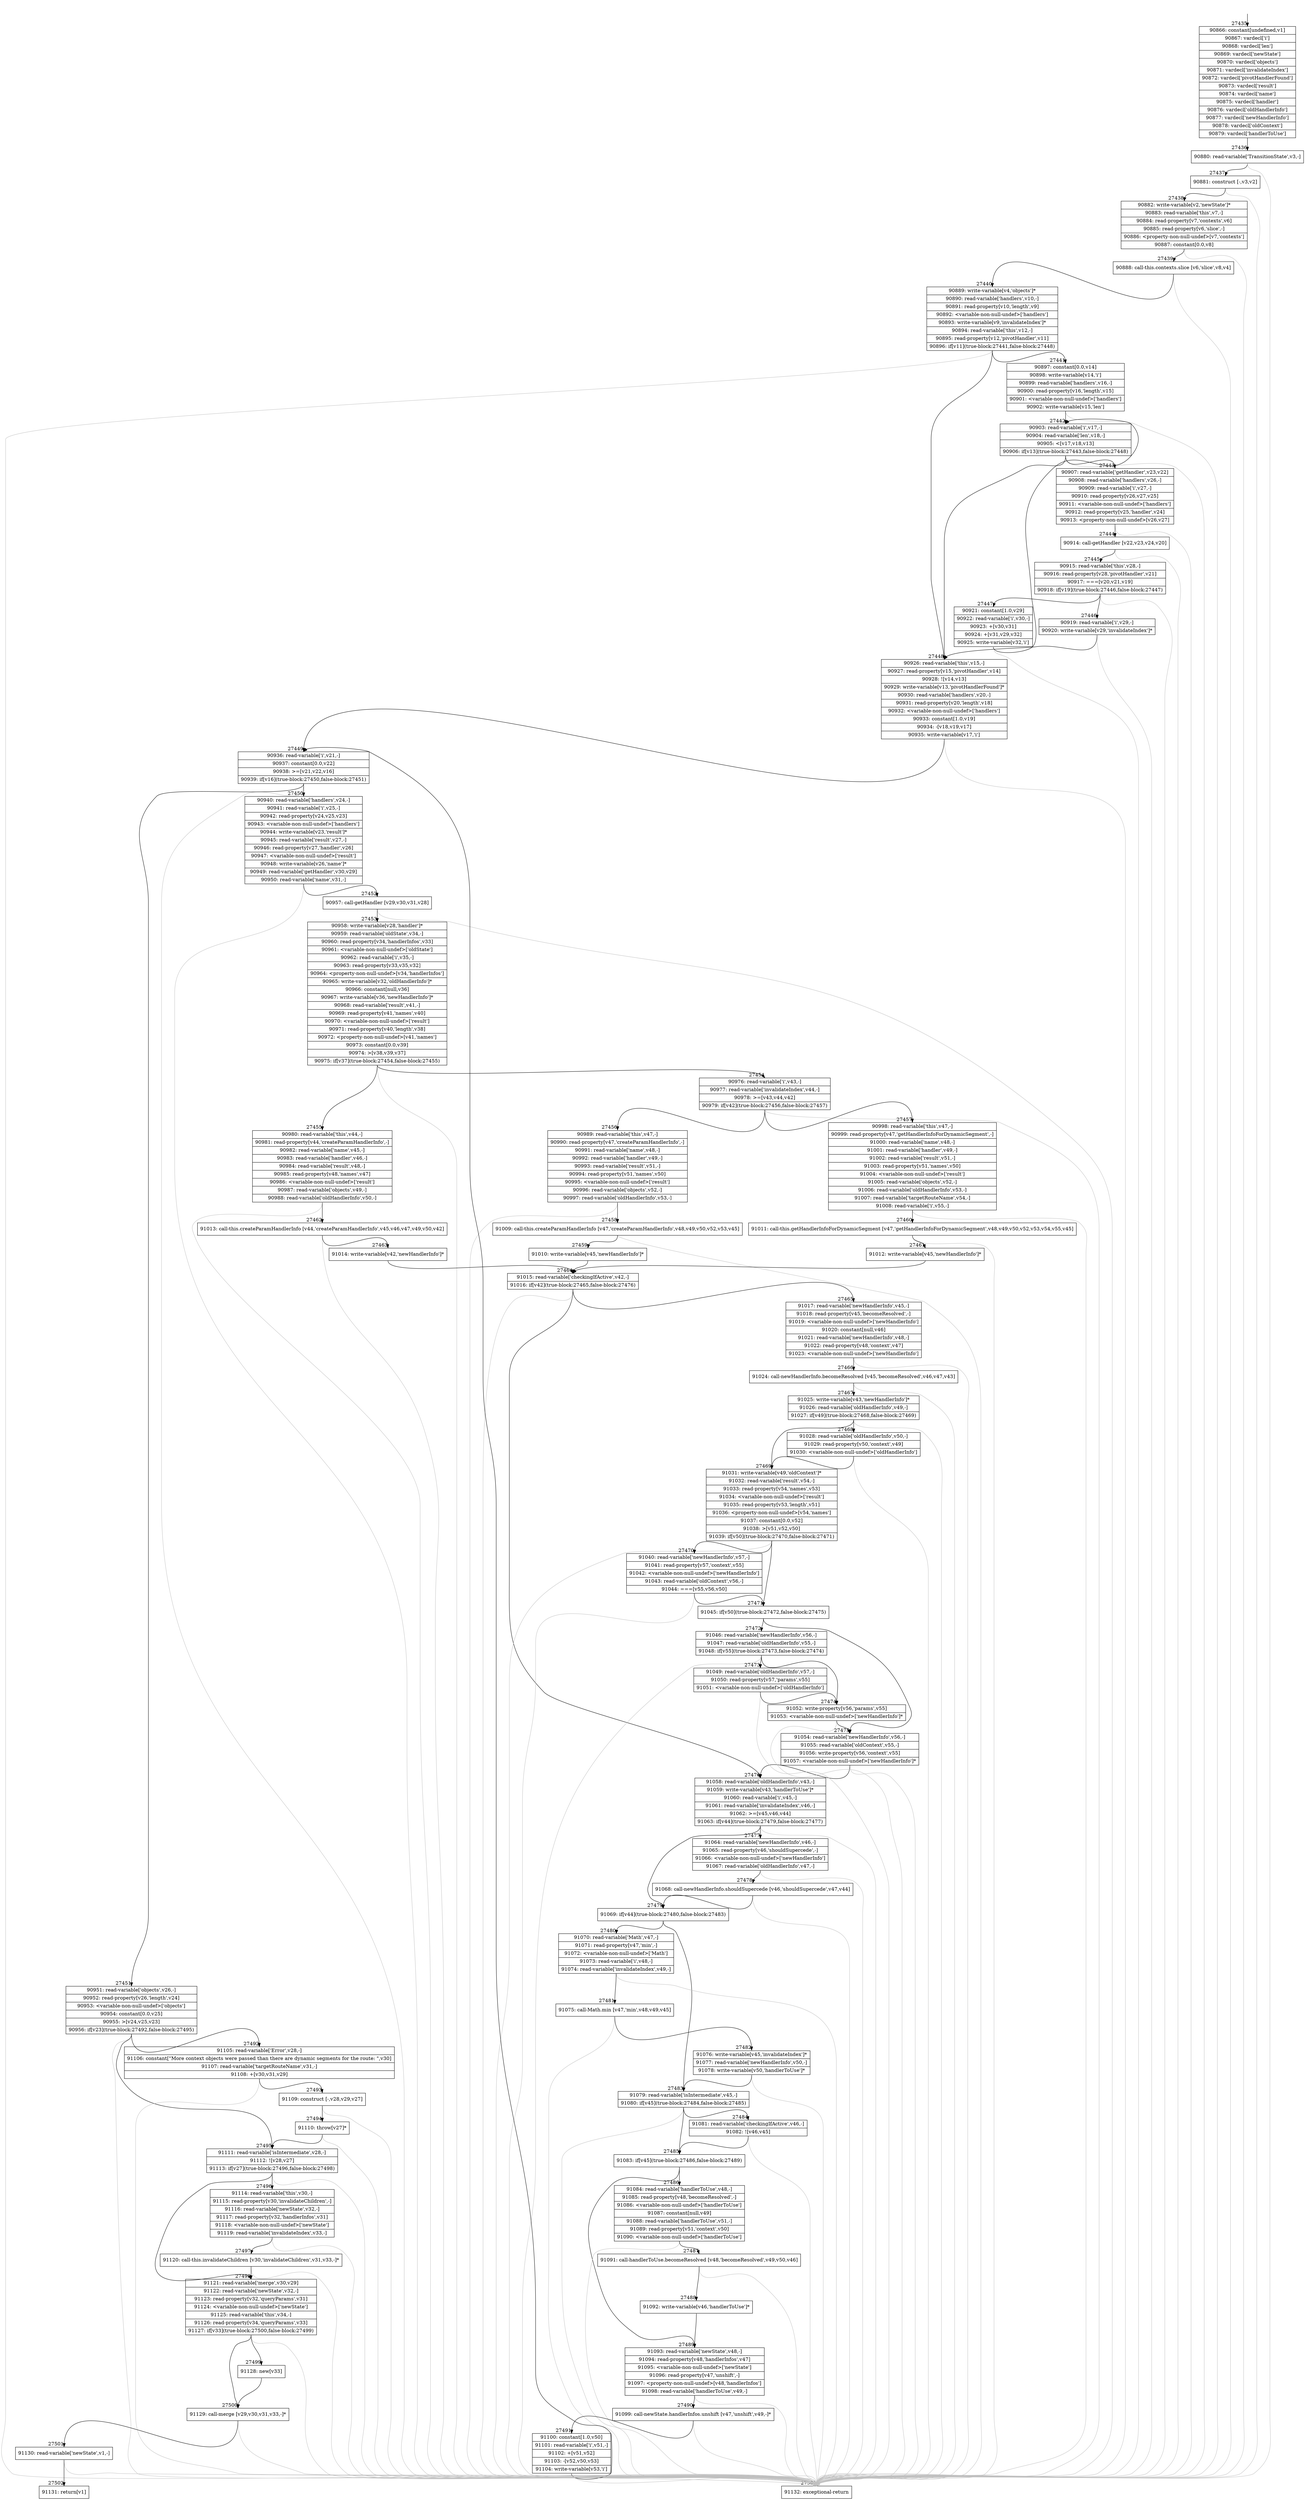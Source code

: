 digraph {
rankdir="TD"
BB_entry2397[shape=none,label=""];
BB_entry2397 -> BB27435 [tailport=s, headport=n, headlabel="    27435"]
BB27435 [shape=record label="{90866: constant[undefined,v1]|90867: vardecl['i']|90868: vardecl['len']|90869: vardecl['newState']|90870: vardecl['objects']|90871: vardecl['invalidateIndex']|90872: vardecl['pivotHandlerFound']|90873: vardecl['result']|90874: vardecl['name']|90875: vardecl['handler']|90876: vardecl['oldHandlerInfo']|90877: vardecl['newHandlerInfo']|90878: vardecl['oldContext']|90879: vardecl['handlerToUse']}" ] 
BB27435 -> BB27436 [tailport=s, headport=n, headlabel="      27436"]
BB27436 [shape=record label="{90880: read-variable['TransitionState',v3,-]}" ] 
BB27436 -> BB27437 [tailport=s, headport=n, headlabel="      27437"]
BB27436 -> BB27503 [tailport=s, headport=n, color=gray, headlabel="      27503"]
BB27437 [shape=record label="{90881: construct [-,v3,v2]}" ] 
BB27437 -> BB27438 [tailport=s, headport=n, headlabel="      27438"]
BB27437 -> BB27503 [tailport=s, headport=n, color=gray]
BB27438 [shape=record label="{90882: write-variable[v2,'newState']*|90883: read-variable['this',v7,-]|90884: read-property[v7,'contexts',v6]|90885: read-property[v6,'slice',-]|90886: \<property-non-null-undef\>[v7,'contexts']|90887: constant[0.0,v8]}" ] 
BB27438 -> BB27439 [tailport=s, headport=n, headlabel="      27439"]
BB27438 -> BB27503 [tailport=s, headport=n, color=gray]
BB27439 [shape=record label="{90888: call-this.contexts.slice [v6,'slice',v8,v4]}" ] 
BB27439 -> BB27440 [tailport=s, headport=n, headlabel="      27440"]
BB27439 -> BB27503 [tailport=s, headport=n, color=gray]
BB27440 [shape=record label="{90889: write-variable[v4,'objects']*|90890: read-variable['handlers',v10,-]|90891: read-property[v10,'length',v9]|90892: \<variable-non-null-undef\>['handlers']|90893: write-variable[v9,'invalidateIndex']*|90894: read-variable['this',v12,-]|90895: read-property[v12,'pivotHandler',v11]|90896: if[v11](true-block:27441,false-block:27448)}" ] 
BB27440 -> BB27441 [tailport=s, headport=n, headlabel="      27441"]
BB27440 -> BB27448 [tailport=s, headport=n, headlabel="      27448"]
BB27440 -> BB27503 [tailport=s, headport=n, color=gray]
BB27441 [shape=record label="{90897: constant[0.0,v14]|90898: write-variable[v14,'i']|90899: read-variable['handlers',v16,-]|90900: read-property[v16,'length',v15]|90901: \<variable-non-null-undef\>['handlers']|90902: write-variable[v15,'len']}" ] 
BB27441 -> BB27442 [tailport=s, headport=n, headlabel="      27442"]
BB27441 -> BB27503 [tailport=s, headport=n, color=gray]
BB27442 [shape=record label="{90903: read-variable['i',v17,-]|90904: read-variable['len',v18,-]|90905: \<[v17,v18,v13]|90906: if[v13](true-block:27443,false-block:27448)}" ] 
BB27442 -> BB27443 [tailport=s, headport=n, headlabel="      27443"]
BB27442 -> BB27448 [tailport=s, headport=n]
BB27442 -> BB27503 [tailport=s, headport=n, color=gray]
BB27443 [shape=record label="{90907: read-variable['getHandler',v23,v22]|90908: read-variable['handlers',v26,-]|90909: read-variable['i',v27,-]|90910: read-property[v26,v27,v25]|90911: \<variable-non-null-undef\>['handlers']|90912: read-property[v25,'handler',v24]|90913: \<property-non-null-undef\>[v26,v27]}" ] 
BB27443 -> BB27444 [tailport=s, headport=n, headlabel="      27444"]
BB27443 -> BB27503 [tailport=s, headport=n, color=gray]
BB27444 [shape=record label="{90914: call-getHandler [v22,v23,v24,v20]}" ] 
BB27444 -> BB27445 [tailport=s, headport=n, headlabel="      27445"]
BB27444 -> BB27503 [tailport=s, headport=n, color=gray]
BB27445 [shape=record label="{90915: read-variable['this',v28,-]|90916: read-property[v28,'pivotHandler',v21]|90917: ===[v20,v21,v19]|90918: if[v19](true-block:27446,false-block:27447)}" ] 
BB27445 -> BB27446 [tailport=s, headport=n, headlabel="      27446"]
BB27445 -> BB27447 [tailport=s, headport=n, headlabel="      27447"]
BB27445 -> BB27503 [tailport=s, headport=n, color=gray]
BB27446 [shape=record label="{90919: read-variable['i',v29,-]|90920: write-variable[v29,'invalidateIndex']*}" ] 
BB27446 -> BB27448 [tailport=s, headport=n]
BB27446 -> BB27503 [tailport=s, headport=n, color=gray]
BB27447 [shape=record label="{90921: constant[1.0,v29]|90922: read-variable['i',v30,-]|90923: +[v30,v31]|90924: +[v31,v29,v32]|90925: write-variable[v32,'i']}" ] 
BB27447 -> BB27442 [tailport=s, headport=n]
BB27447 -> BB27503 [tailport=s, headport=n, color=gray]
BB27448 [shape=record label="{90926: read-variable['this',v15,-]|90927: read-property[v15,'pivotHandler',v14]|90928: ![v14,v13]|90929: write-variable[v13,'pivotHandlerFound']*|90930: read-variable['handlers',v20,-]|90931: read-property[v20,'length',v18]|90932: \<variable-non-null-undef\>['handlers']|90933: constant[1.0,v19]|90934: -[v18,v19,v17]|90935: write-variable[v17,'i']}" ] 
BB27448 -> BB27449 [tailport=s, headport=n, headlabel="      27449"]
BB27448 -> BB27503 [tailport=s, headport=n, color=gray]
BB27449 [shape=record label="{90936: read-variable['i',v21,-]|90937: constant[0.0,v22]|90938: \>=[v21,v22,v16]|90939: if[v16](true-block:27450,false-block:27451)}" ] 
BB27449 -> BB27450 [tailport=s, headport=n, headlabel="      27450"]
BB27449 -> BB27451 [tailport=s, headport=n, headlabel="      27451"]
BB27449 -> BB27503 [tailport=s, headport=n, color=gray]
BB27450 [shape=record label="{90940: read-variable['handlers',v24,-]|90941: read-variable['i',v25,-]|90942: read-property[v24,v25,v23]|90943: \<variable-non-null-undef\>['handlers']|90944: write-variable[v23,'result']*|90945: read-variable['result',v27,-]|90946: read-property[v27,'handler',v26]|90947: \<variable-non-null-undef\>['result']|90948: write-variable[v26,'name']*|90949: read-variable['getHandler',v30,v29]|90950: read-variable['name',v31,-]}" ] 
BB27450 -> BB27452 [tailport=s, headport=n, headlabel="      27452"]
BB27450 -> BB27503 [tailport=s, headport=n, color=gray]
BB27451 [shape=record label="{90951: read-variable['objects',v26,-]|90952: read-property[v26,'length',v24]|90953: \<variable-non-null-undef\>['objects']|90954: constant[0.0,v25]|90955: \>[v24,v25,v23]|90956: if[v23](true-block:27492,false-block:27495)}" ] 
BB27451 -> BB27492 [tailport=s, headport=n, headlabel="      27492"]
BB27451 -> BB27495 [tailport=s, headport=n, headlabel="      27495"]
BB27451 -> BB27503 [tailport=s, headport=n, color=gray]
BB27452 [shape=record label="{90957: call-getHandler [v29,v30,v31,v28]}" ] 
BB27452 -> BB27453 [tailport=s, headport=n, headlabel="      27453"]
BB27452 -> BB27503 [tailport=s, headport=n, color=gray]
BB27453 [shape=record label="{90958: write-variable[v28,'handler']*|90959: read-variable['oldState',v34,-]|90960: read-property[v34,'handlerInfos',v33]|90961: \<variable-non-null-undef\>['oldState']|90962: read-variable['i',v35,-]|90963: read-property[v33,v35,v32]|90964: \<property-non-null-undef\>[v34,'handlerInfos']|90965: write-variable[v32,'oldHandlerInfo']*|90966: constant[null,v36]|90967: write-variable[v36,'newHandlerInfo']*|90968: read-variable['result',v41,-]|90969: read-property[v41,'names',v40]|90970: \<variable-non-null-undef\>['result']|90971: read-property[v40,'length',v38]|90972: \<property-non-null-undef\>[v41,'names']|90973: constant[0.0,v39]|90974: \>[v38,v39,v37]|90975: if[v37](true-block:27454,false-block:27455)}" ] 
BB27453 -> BB27454 [tailport=s, headport=n, headlabel="      27454"]
BB27453 -> BB27455 [tailport=s, headport=n, headlabel="      27455"]
BB27453 -> BB27503 [tailport=s, headport=n, color=gray]
BB27454 [shape=record label="{90976: read-variable['i',v43,-]|90977: read-variable['invalidateIndex',v44,-]|90978: \>=[v43,v44,v42]|90979: if[v42](true-block:27456,false-block:27457)}" ] 
BB27454 -> BB27456 [tailport=s, headport=n, headlabel="      27456"]
BB27454 -> BB27457 [tailport=s, headport=n, headlabel="      27457"]
BB27454 -> BB27503 [tailport=s, headport=n, color=gray]
BB27455 [shape=record label="{90980: read-variable['this',v44,-]|90981: read-property[v44,'createParamHandlerInfo',-]|90982: read-variable['name',v45,-]|90983: read-variable['handler',v46,-]|90984: read-variable['result',v48,-]|90985: read-property[v48,'names',v47]|90986: \<variable-non-null-undef\>['result']|90987: read-variable['objects',v49,-]|90988: read-variable['oldHandlerInfo',v50,-]}" ] 
BB27455 -> BB27462 [tailport=s, headport=n, headlabel="      27462"]
BB27455 -> BB27503 [tailport=s, headport=n, color=gray]
BB27456 [shape=record label="{90989: read-variable['this',v47,-]|90990: read-property[v47,'createParamHandlerInfo',-]|90991: read-variable['name',v48,-]|90992: read-variable['handler',v49,-]|90993: read-variable['result',v51,-]|90994: read-property[v51,'names',v50]|90995: \<variable-non-null-undef\>['result']|90996: read-variable['objects',v52,-]|90997: read-variable['oldHandlerInfo',v53,-]}" ] 
BB27456 -> BB27458 [tailport=s, headport=n, headlabel="      27458"]
BB27456 -> BB27503 [tailport=s, headport=n, color=gray]
BB27457 [shape=record label="{90998: read-variable['this',v47,-]|90999: read-property[v47,'getHandlerInfoForDynamicSegment',-]|91000: read-variable['name',v48,-]|91001: read-variable['handler',v49,-]|91002: read-variable['result',v51,-]|91003: read-property[v51,'names',v50]|91004: \<variable-non-null-undef\>['result']|91005: read-variable['objects',v52,-]|91006: read-variable['oldHandlerInfo',v53,-]|91007: read-variable['targetRouteName',v54,-]|91008: read-variable['i',v55,-]}" ] 
BB27457 -> BB27460 [tailport=s, headport=n, headlabel="      27460"]
BB27457 -> BB27503 [tailport=s, headport=n, color=gray]
BB27458 [shape=record label="{91009: call-this.createParamHandlerInfo [v47,'createParamHandlerInfo',v48,v49,v50,v52,v53,v45]}" ] 
BB27458 -> BB27459 [tailport=s, headport=n, headlabel="      27459"]
BB27458 -> BB27503 [tailport=s, headport=n, color=gray]
BB27459 [shape=record label="{91010: write-variable[v45,'newHandlerInfo']*}" ] 
BB27459 -> BB27464 [tailport=s, headport=n, headlabel="      27464"]
BB27460 [shape=record label="{91011: call-this.getHandlerInfoForDynamicSegment [v47,'getHandlerInfoForDynamicSegment',v48,v49,v50,v52,v53,v54,v55,v45]}" ] 
BB27460 -> BB27461 [tailport=s, headport=n, headlabel="      27461"]
BB27460 -> BB27503 [tailport=s, headport=n, color=gray]
BB27461 [shape=record label="{91012: write-variable[v45,'newHandlerInfo']*}" ] 
BB27461 -> BB27464 [tailport=s, headport=n]
BB27462 [shape=record label="{91013: call-this.createParamHandlerInfo [v44,'createParamHandlerInfo',v45,v46,v47,v49,v50,v42]}" ] 
BB27462 -> BB27463 [tailport=s, headport=n, headlabel="      27463"]
BB27462 -> BB27503 [tailport=s, headport=n, color=gray]
BB27463 [shape=record label="{91014: write-variable[v42,'newHandlerInfo']*}" ] 
BB27463 -> BB27464 [tailport=s, headport=n]
BB27464 [shape=record label="{91015: read-variable['checkingIfActive',v42,-]|91016: if[v42](true-block:27465,false-block:27476)}" ] 
BB27464 -> BB27465 [tailport=s, headport=n, headlabel="      27465"]
BB27464 -> BB27476 [tailport=s, headport=n, headlabel="      27476"]
BB27464 -> BB27503 [tailport=s, headport=n, color=gray]
BB27465 [shape=record label="{91017: read-variable['newHandlerInfo',v45,-]|91018: read-property[v45,'becomeResolved',-]|91019: \<variable-non-null-undef\>['newHandlerInfo']|91020: constant[null,v46]|91021: read-variable['newHandlerInfo',v48,-]|91022: read-property[v48,'context',v47]|91023: \<variable-non-null-undef\>['newHandlerInfo']}" ] 
BB27465 -> BB27466 [tailport=s, headport=n, headlabel="      27466"]
BB27465 -> BB27503 [tailport=s, headport=n, color=gray]
BB27466 [shape=record label="{91024: call-newHandlerInfo.becomeResolved [v45,'becomeResolved',v46,v47,v43]}" ] 
BB27466 -> BB27467 [tailport=s, headport=n, headlabel="      27467"]
BB27466 -> BB27503 [tailport=s, headport=n, color=gray]
BB27467 [shape=record label="{91025: write-variable[v43,'newHandlerInfo']*|91026: read-variable['oldHandlerInfo',v49,-]|91027: if[v49](true-block:27468,false-block:27469)}" ] 
BB27467 -> BB27469 [tailport=s, headport=n, headlabel="      27469"]
BB27467 -> BB27468 [tailport=s, headport=n, headlabel="      27468"]
BB27467 -> BB27503 [tailport=s, headport=n, color=gray]
BB27468 [shape=record label="{91028: read-variable['oldHandlerInfo',v50,-]|91029: read-property[v50,'context',v49]|91030: \<variable-non-null-undef\>['oldHandlerInfo']}" ] 
BB27468 -> BB27469 [tailport=s, headport=n]
BB27468 -> BB27503 [tailport=s, headport=n, color=gray]
BB27469 [shape=record label="{91031: write-variable[v49,'oldContext']*|91032: read-variable['result',v54,-]|91033: read-property[v54,'names',v53]|91034: \<variable-non-null-undef\>['result']|91035: read-property[v53,'length',v51]|91036: \<property-non-null-undef\>[v54,'names']|91037: constant[0.0,v52]|91038: \>[v51,v52,v50]|91039: if[v50](true-block:27470,false-block:27471)}" ] 
BB27469 -> BB27471 [tailport=s, headport=n, headlabel="      27471"]
BB27469 -> BB27470 [tailport=s, headport=n, headlabel="      27470"]
BB27469 -> BB27503 [tailport=s, headport=n, color=gray]
BB27470 [shape=record label="{91040: read-variable['newHandlerInfo',v57,-]|91041: read-property[v57,'context',v55]|91042: \<variable-non-null-undef\>['newHandlerInfo']|91043: read-variable['oldContext',v56,-]|91044: ===[v55,v56,v50]}" ] 
BB27470 -> BB27471 [tailport=s, headport=n]
BB27470 -> BB27503 [tailport=s, headport=n, color=gray]
BB27471 [shape=record label="{91045: if[v50](true-block:27472,false-block:27475)}" ] 
BB27471 -> BB27472 [tailport=s, headport=n, headlabel="      27472"]
BB27471 -> BB27475 [tailport=s, headport=n, headlabel="      27475"]
BB27472 [shape=record label="{91046: read-variable['newHandlerInfo',v56,-]|91047: read-variable['oldHandlerInfo',v55,-]|91048: if[v55](true-block:27473,false-block:27474)}" ] 
BB27472 -> BB27474 [tailport=s, headport=n, headlabel="      27474"]
BB27472 -> BB27473 [tailport=s, headport=n, headlabel="      27473"]
BB27472 -> BB27503 [tailport=s, headport=n, color=gray]
BB27473 [shape=record label="{91049: read-variable['oldHandlerInfo',v57,-]|91050: read-property[v57,'params',v55]|91051: \<variable-non-null-undef\>['oldHandlerInfo']}" ] 
BB27473 -> BB27474 [tailport=s, headport=n]
BB27473 -> BB27503 [tailport=s, headport=n, color=gray]
BB27474 [shape=record label="{91052: write-property[v56,'params',v55]|91053: \<variable-non-null-undef\>['newHandlerInfo']*}" ] 
BB27474 -> BB27475 [tailport=s, headport=n]
BB27474 -> BB27503 [tailport=s, headport=n, color=gray]
BB27475 [shape=record label="{91054: read-variable['newHandlerInfo',v56,-]|91055: read-variable['oldContext',v55,-]|91056: write-property[v56,'context',v55]|91057: \<variable-non-null-undef\>['newHandlerInfo']*}" ] 
BB27475 -> BB27476 [tailport=s, headport=n]
BB27475 -> BB27503 [tailport=s, headport=n, color=gray]
BB27476 [shape=record label="{91058: read-variable['oldHandlerInfo',v43,-]|91059: write-variable[v43,'handlerToUse']*|91060: read-variable['i',v45,-]|91061: read-variable['invalidateIndex',v46,-]|91062: \>=[v45,v46,v44]|91063: if[v44](true-block:27479,false-block:27477)}" ] 
BB27476 -> BB27479 [tailport=s, headport=n, headlabel="      27479"]
BB27476 -> BB27477 [tailport=s, headport=n, headlabel="      27477"]
BB27476 -> BB27503 [tailport=s, headport=n, color=gray]
BB27477 [shape=record label="{91064: read-variable['newHandlerInfo',v46,-]|91065: read-property[v46,'shouldSupercede',-]|91066: \<variable-non-null-undef\>['newHandlerInfo']|91067: read-variable['oldHandlerInfo',v47,-]}" ] 
BB27477 -> BB27478 [tailport=s, headport=n, headlabel="      27478"]
BB27477 -> BB27503 [tailport=s, headport=n, color=gray]
BB27478 [shape=record label="{91068: call-newHandlerInfo.shouldSupercede [v46,'shouldSupercede',v47,v44]}" ] 
BB27478 -> BB27479 [tailport=s, headport=n]
BB27478 -> BB27503 [tailport=s, headport=n, color=gray]
BB27479 [shape=record label="{91069: if[v44](true-block:27480,false-block:27483)}" ] 
BB27479 -> BB27480 [tailport=s, headport=n, headlabel="      27480"]
BB27479 -> BB27483 [tailport=s, headport=n, headlabel="      27483"]
BB27480 [shape=record label="{91070: read-variable['Math',v47,-]|91071: read-property[v47,'min',-]|91072: \<variable-non-null-undef\>['Math']|91073: read-variable['i',v48,-]|91074: read-variable['invalidateIndex',v49,-]}" ] 
BB27480 -> BB27481 [tailport=s, headport=n, headlabel="      27481"]
BB27480 -> BB27503 [tailport=s, headport=n, color=gray]
BB27481 [shape=record label="{91075: call-Math.min [v47,'min',v48,v49,v45]}" ] 
BB27481 -> BB27482 [tailport=s, headport=n, headlabel="      27482"]
BB27481 -> BB27503 [tailport=s, headport=n, color=gray]
BB27482 [shape=record label="{91076: write-variable[v45,'invalidateIndex']*|91077: read-variable['newHandlerInfo',v50,-]|91078: write-variable[v50,'handlerToUse']*}" ] 
BB27482 -> BB27483 [tailport=s, headport=n]
BB27482 -> BB27503 [tailport=s, headport=n, color=gray]
BB27483 [shape=record label="{91079: read-variable['isIntermediate',v45,-]|91080: if[v45](true-block:27484,false-block:27485)}" ] 
BB27483 -> BB27485 [tailport=s, headport=n, headlabel="      27485"]
BB27483 -> BB27484 [tailport=s, headport=n, headlabel="      27484"]
BB27483 -> BB27503 [tailport=s, headport=n, color=gray]
BB27484 [shape=record label="{91081: read-variable['checkingIfActive',v46,-]|91082: ![v46,v45]}" ] 
BB27484 -> BB27485 [tailport=s, headport=n]
BB27484 -> BB27503 [tailport=s, headport=n, color=gray]
BB27485 [shape=record label="{91083: if[v45](true-block:27486,false-block:27489)}" ] 
BB27485 -> BB27486 [tailport=s, headport=n, headlabel="      27486"]
BB27485 -> BB27489 [tailport=s, headport=n, headlabel="      27489"]
BB27486 [shape=record label="{91084: read-variable['handlerToUse',v48,-]|91085: read-property[v48,'becomeResolved',-]|91086: \<variable-non-null-undef\>['handlerToUse']|91087: constant[null,v49]|91088: read-variable['handlerToUse',v51,-]|91089: read-property[v51,'context',v50]|91090: \<variable-non-null-undef\>['handlerToUse']}" ] 
BB27486 -> BB27487 [tailport=s, headport=n, headlabel="      27487"]
BB27486 -> BB27503 [tailport=s, headport=n, color=gray]
BB27487 [shape=record label="{91091: call-handlerToUse.becomeResolved [v48,'becomeResolved',v49,v50,v46]}" ] 
BB27487 -> BB27488 [tailport=s, headport=n, headlabel="      27488"]
BB27487 -> BB27503 [tailport=s, headport=n, color=gray]
BB27488 [shape=record label="{91092: write-variable[v46,'handlerToUse']*}" ] 
BB27488 -> BB27489 [tailport=s, headport=n]
BB27489 [shape=record label="{91093: read-variable['newState',v48,-]|91094: read-property[v48,'handlerInfos',v47]|91095: \<variable-non-null-undef\>['newState']|91096: read-property[v47,'unshift',-]|91097: \<property-non-null-undef\>[v48,'handlerInfos']|91098: read-variable['handlerToUse',v49,-]}" ] 
BB27489 -> BB27490 [tailport=s, headport=n, headlabel="      27490"]
BB27489 -> BB27503 [tailport=s, headport=n, color=gray]
BB27490 [shape=record label="{91099: call-newState.handlerInfos.unshift [v47,'unshift',v49,-]*}" ] 
BB27490 -> BB27491 [tailport=s, headport=n, headlabel="      27491"]
BB27490 -> BB27503 [tailport=s, headport=n, color=gray]
BB27491 [shape=record label="{91100: constant[1.0,v50]|91101: read-variable['i',v51,-]|91102: +[v51,v52]|91103: -[v52,v50,v53]|91104: write-variable[v53,'i']}" ] 
BB27491 -> BB27449 [tailport=s, headport=n]
BB27491 -> BB27503 [tailport=s, headport=n, color=gray]
BB27492 [shape=record label="{91105: read-variable['Error',v28,-]|91106: constant[\"More context objects were passed than there are dynamic segments for the route: \",v30]|91107: read-variable['targetRouteName',v31,-]|91108: +[v30,v31,v29]}" ] 
BB27492 -> BB27493 [tailport=s, headport=n, headlabel="      27493"]
BB27492 -> BB27503 [tailport=s, headport=n, color=gray]
BB27493 [shape=record label="{91109: construct [-,v28,v29,v27]}" ] 
BB27493 -> BB27494 [tailport=s, headport=n, headlabel="      27494"]
BB27493 -> BB27503 [tailport=s, headport=n, color=gray]
BB27494 [shape=record label="{91110: throw[v27]*}" ] 
BB27494 -> BB27495 [tailport=s, headport=n]
BB27494 -> BB27503 [tailport=s, headport=n, color=gray]
BB27495 [shape=record label="{91111: read-variable['isIntermediate',v28,-]|91112: ![v28,v27]|91113: if[v27](true-block:27496,false-block:27498)}" ] 
BB27495 -> BB27496 [tailport=s, headport=n, headlabel="      27496"]
BB27495 -> BB27498 [tailport=s, headport=n, headlabel="      27498"]
BB27495 -> BB27503 [tailport=s, headport=n, color=gray]
BB27496 [shape=record label="{91114: read-variable['this',v30,-]|91115: read-property[v30,'invalidateChildren',-]|91116: read-variable['newState',v32,-]|91117: read-property[v32,'handlerInfos',v31]|91118: \<variable-non-null-undef\>['newState']|91119: read-variable['invalidateIndex',v33,-]}" ] 
BB27496 -> BB27497 [tailport=s, headport=n, headlabel="      27497"]
BB27496 -> BB27503 [tailport=s, headport=n, color=gray]
BB27497 [shape=record label="{91120: call-this.invalidateChildren [v30,'invalidateChildren',v31,v33,-]*}" ] 
BB27497 -> BB27498 [tailport=s, headport=n]
BB27497 -> BB27503 [tailport=s, headport=n, color=gray]
BB27498 [shape=record label="{91121: read-variable['merge',v30,v29]|91122: read-variable['newState',v32,-]|91123: read-property[v32,'queryParams',v31]|91124: \<variable-non-null-undef\>['newState']|91125: read-variable['this',v34,-]|91126: read-property[v34,'queryParams',v33]|91127: if[v33](true-block:27500,false-block:27499)}" ] 
BB27498 -> BB27500 [tailport=s, headport=n, headlabel="      27500"]
BB27498 -> BB27499 [tailport=s, headport=n, headlabel="      27499"]
BB27498 -> BB27503 [tailport=s, headport=n, color=gray]
BB27499 [shape=record label="{91128: new[v33]}" ] 
BB27499 -> BB27500 [tailport=s, headport=n]
BB27500 [shape=record label="{91129: call-merge [v29,v30,v31,v33,-]*}" ] 
BB27500 -> BB27501 [tailport=s, headport=n, headlabel="      27501"]
BB27500 -> BB27503 [tailport=s, headport=n, color=gray]
BB27501 [shape=record label="{91130: read-variable['newState',v1,-]}" ] 
BB27501 -> BB27502 [tailport=s, headport=n, headlabel="      27502"]
BB27501 -> BB27503 [tailport=s, headport=n, color=gray]
BB27502 [shape=record label="{91131: return[v1]}" ] 
BB27503 [shape=record label="{91132: exceptional-return}" ] 
//#$~ 49428
}
